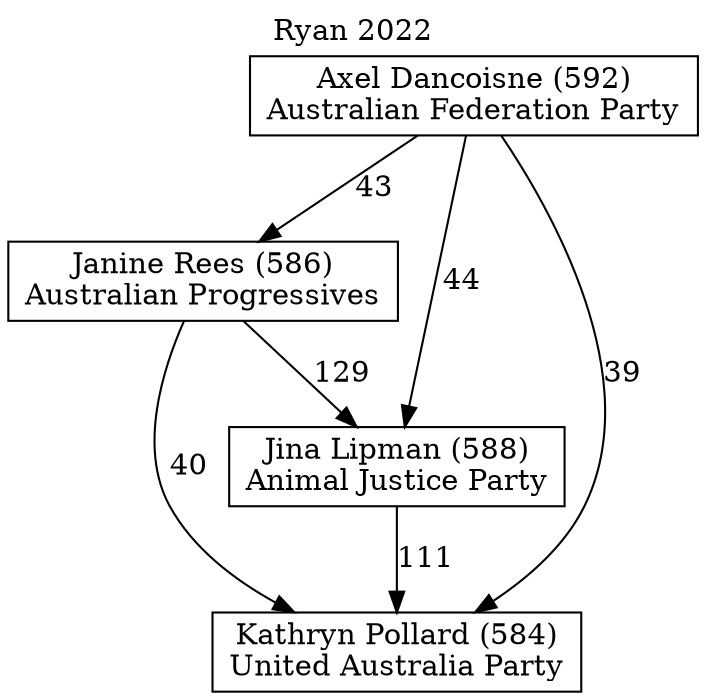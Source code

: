 // House preference flow
digraph "Kathryn Pollard (584)_Ryan_2022" {
	graph [label="Ryan 2022" labelloc=t mclimit=10]
	node [shape=box]
	"Janine Rees (586)" [label="Janine Rees (586)
Australian Progressives"]
	"Jina Lipman (588)" [label="Jina Lipman (588)
Animal Justice Party"]
	"Axel Dancoisne (592)" [label="Axel Dancoisne (592)
Australian Federation Party"]
	"Kathryn Pollard (584)" [label="Kathryn Pollard (584)
United Australia Party"]
	"Axel Dancoisne (592)" -> "Kathryn Pollard (584)" [label=39]
	"Jina Lipman (588)" -> "Kathryn Pollard (584)" [label=111]
	"Axel Dancoisne (592)" -> "Jina Lipman (588)" [label=44]
	"Axel Dancoisne (592)" -> "Janine Rees (586)" [label=43]
	"Janine Rees (586)" -> "Jina Lipman (588)" [label=129]
	"Janine Rees (586)" -> "Kathryn Pollard (584)" [label=40]
}
